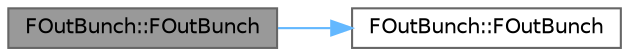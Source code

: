 digraph "FOutBunch::FOutBunch"
{
 // INTERACTIVE_SVG=YES
 // LATEX_PDF_SIZE
  bgcolor="transparent";
  edge [fontname=Helvetica,fontsize=10,labelfontname=Helvetica,labelfontsize=10];
  node [fontname=Helvetica,fontsize=10,shape=box,height=0.2,width=0.4];
  rankdir="LR";
  Node1 [id="Node000001",label="FOutBunch::FOutBunch",height=0.2,width=0.4,color="gray40", fillcolor="grey60", style="filled", fontcolor="black",tooltip=" "];
  Node1 -> Node2 [id="edge1_Node000001_Node000002",color="steelblue1",style="solid",tooltip=" "];
  Node2 [id="Node000002",label="FOutBunch::FOutBunch",height=0.2,width=0.4,color="grey40", fillcolor="white", style="filled",URL="$d3/d40/classFOutBunch.html#a2c3d3338ee5b7ea28e02c6708822b23b",tooltip=" "];
}
